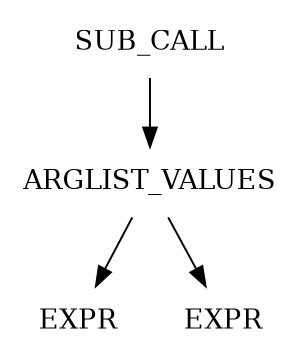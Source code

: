 digraph L0 {
        size = "2,2.5";
        ordering=out;
        node [shape = plaintext];
        SUB_CALL -> ARGLIST_VALUES;
        ARGLIST_VALUES -> {EXPR expr2};
        expr2[label=EXPR];
}
